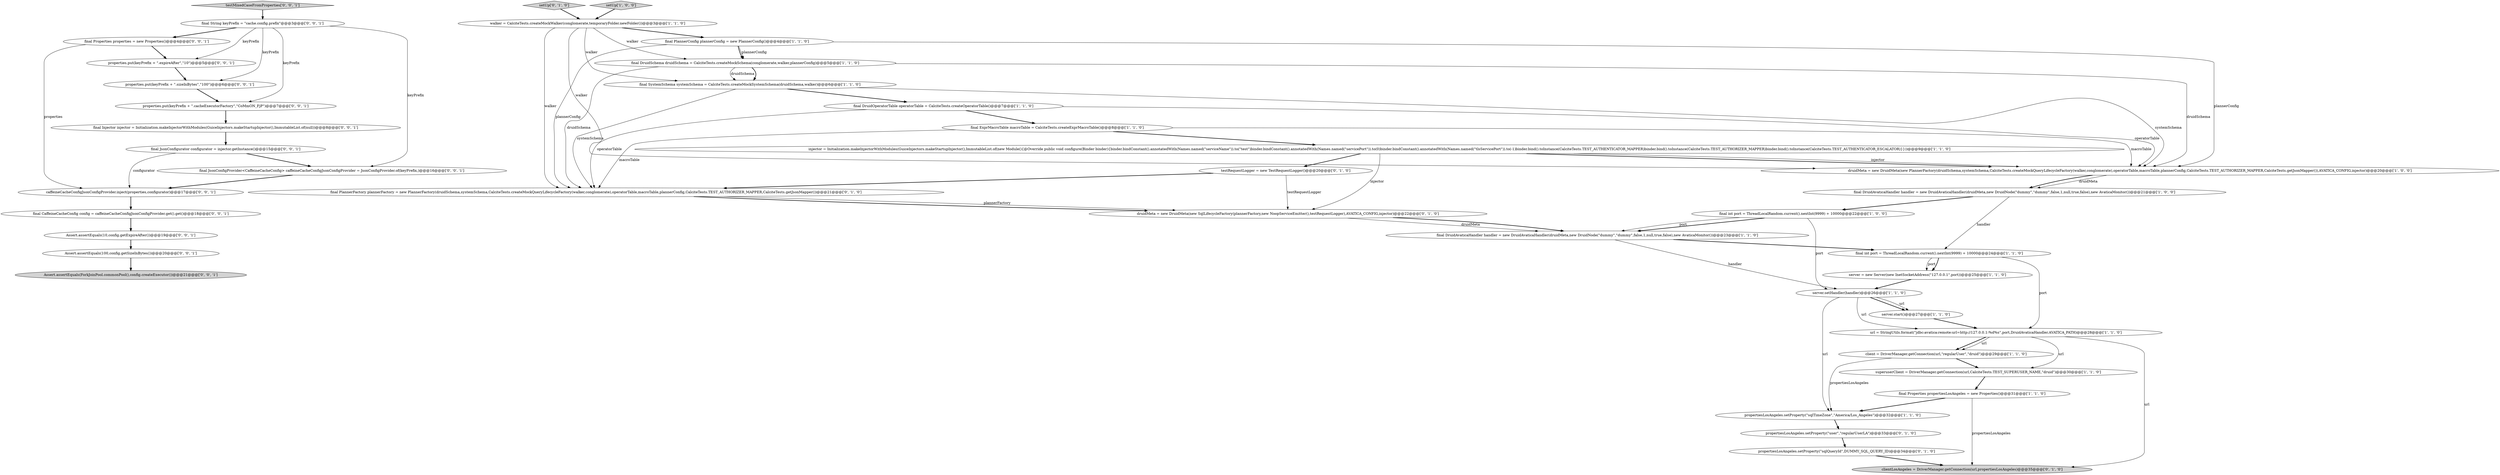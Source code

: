 digraph {
33 [style = filled, label = "final JsonConfigProvider<CaffeineCacheConfig> caffeineCacheConfigJsonConfigProvider = JsonConfigProvider.of(keyPrefix,)@@@16@@@['0', '0', '1']", fillcolor = white, shape = ellipse image = "AAA0AAABBB3BBB"];
18 [style = filled, label = "final int port = ThreadLocalRandom.current().nextInt(9999) + 10000@@@24@@@['1', '1', '0']", fillcolor = white, shape = ellipse image = "AAA0AAABBB1BBB"];
28 [style = filled, label = "properties.put(keyPrefix + \".sizeInBytes\",\"100\")@@@6@@@['0', '0', '1']", fillcolor = white, shape = ellipse image = "AAA0AAABBB3BBB"];
21 [style = filled, label = "setUp['0', '1', '0']", fillcolor = lightgray, shape = diamond image = "AAA0AAABBB2BBB"];
41 [style = filled, label = "Assert.assertEquals(100,config.getSizeInBytes())@@@20@@@['0', '0', '1']", fillcolor = white, shape = ellipse image = "AAA0AAABBB3BBB"];
15 [style = filled, label = "final PlannerConfig plannerConfig = new PlannerConfig()@@@4@@@['1', '1', '0']", fillcolor = white, shape = ellipse image = "AAA0AAABBB1BBB"];
13 [style = filled, label = "setUp['1', '0', '0']", fillcolor = lightgray, shape = diamond image = "AAA0AAABBB1BBB"];
29 [style = filled, label = "final JsonConfigurator configurator = injector.getInstance()@@@15@@@['0', '0', '1']", fillcolor = white, shape = ellipse image = "AAA0AAABBB3BBB"];
26 [style = filled, label = "clientLosAngeles = DriverManager.getConnection(url,propertiesLosAngeles)@@@35@@@['0', '1', '0']", fillcolor = lightgray, shape = ellipse image = "AAA0AAABBB2BBB"];
32 [style = filled, label = "caffeineCacheConfigJsonConfigProvider.inject(properties,configurator)@@@17@@@['0', '0', '1']", fillcolor = white, shape = ellipse image = "AAA0AAABBB3BBB"];
14 [style = filled, label = "propertiesLosAngeles.setProperty(\"sqlTimeZone\",\"America/Los_Angeles\")@@@32@@@['1', '1', '0']", fillcolor = white, shape = ellipse image = "AAA0AAABBB1BBB"];
35 [style = filled, label = "properties.put(keyPrefix + \".cacheExecutorFactory\",\"CoMmON_FjP\")@@@7@@@['0', '0', '1']", fillcolor = white, shape = ellipse image = "AAA0AAABBB3BBB"];
0 [style = filled, label = "druidMeta = new DruidMeta(new PlannerFactory(druidSchema,systemSchema,CalciteTests.createMockQueryLifecycleFactory(walker,conglomerate),operatorTable,macroTable,plannerConfig,CalciteTests.TEST_AUTHORIZER_MAPPER,CalciteTests.getJsonMapper()),AVATICA_CONFIG,injector)@@@20@@@['1', '0', '0']", fillcolor = white, shape = ellipse image = "AAA0AAABBB1BBB"];
3 [style = filled, label = "final DruidAvaticaHandler handler = new DruidAvaticaHandler(druidMeta,new DruidNode(\"dummy\",\"dummy\",false,1,null,true,false),new AvaticaMonitor())@@@23@@@['1', '1', '0']", fillcolor = white, shape = ellipse image = "AAA0AAABBB1BBB"];
40 [style = filled, label = "testMixedCaseFromProperties['0', '0', '1']", fillcolor = lightgray, shape = diamond image = "AAA0AAABBB3BBB"];
39 [style = filled, label = "Assert.assertEquals(10,config.getExpireAfter())@@@19@@@['0', '0', '1']", fillcolor = white, shape = ellipse image = "AAA0AAABBB3BBB"];
17 [style = filled, label = "server = new Server(new InetSocketAddress(\"127.0.0.1\",port))@@@25@@@['1', '1', '0']", fillcolor = white, shape = ellipse image = "AAA0AAABBB1BBB"];
2 [style = filled, label = "final DruidAvaticaHandler handler = new DruidAvaticaHandler(druidMeta,new DruidNode(\"dummy\",\"dummy\",false,1,null,true,false),new AvaticaMonitor())@@@21@@@['1', '0', '0']", fillcolor = white, shape = ellipse image = "AAA0AAABBB1BBB"];
12 [style = filled, label = "final SystemSchema systemSchema = CalciteTests.createMockSystemSchema(druidSchema,walker)@@@6@@@['1', '1', '0']", fillcolor = white, shape = ellipse image = "AAA0AAABBB1BBB"];
27 [style = filled, label = "druidMeta = new DruidMeta(new SqlLifecycleFactory(plannerFactory,new NoopServiceEmitter(),testRequestLogger),AVATICA_CONFIG,injector)@@@22@@@['0', '1', '0']", fillcolor = white, shape = ellipse image = "AAA1AAABBB2BBB"];
16 [style = filled, label = "final ExprMacroTable macroTable = CalciteTests.createExprMacroTable()@@@8@@@['1', '1', '0']", fillcolor = white, shape = ellipse image = "AAA0AAABBB1BBB"];
19 [style = filled, label = "server.setHandler(handler)@@@26@@@['1', '1', '0']", fillcolor = white, shape = ellipse image = "AAA0AAABBB1BBB"];
11 [style = filled, label = "walker = CalciteTests.createMockWalker(conglomerate,temporaryFolder.newFolder())@@@3@@@['1', '1', '0']", fillcolor = white, shape = ellipse image = "AAA0AAABBB1BBB"];
37 [style = filled, label = "final Injector injector = Initialization.makeInjectorWithModules(GuiceInjectors.makeStartupInjector(),ImmutableList.of(null))@@@8@@@['0', '0', '1']", fillcolor = white, shape = ellipse image = "AAA0AAABBB3BBB"];
20 [style = filled, label = "superuserClient = DriverManager.getConnection(url,CalciteTests.TEST_SUPERUSER_NAME,\"druid\")@@@30@@@['1', '1', '0']", fillcolor = white, shape = ellipse image = "AAA0AAABBB1BBB"];
38 [style = filled, label = "Assert.assertEquals(ForkJoinPool.commonPool(),config.createExecutor())@@@21@@@['0', '0', '1']", fillcolor = lightgray, shape = ellipse image = "AAA0AAABBB3BBB"];
10 [style = filled, label = "client = DriverManager.getConnection(url,\"regularUser\",\"druid\")@@@29@@@['1', '1', '0']", fillcolor = white, shape = ellipse image = "AAA0AAABBB1BBB"];
8 [style = filled, label = "final Properties propertiesLosAngeles = new Properties()@@@31@@@['1', '1', '0']", fillcolor = white, shape = ellipse image = "AAA0AAABBB1BBB"];
30 [style = filled, label = "properties.put(keyPrefix + \".expireAfter\",\"10\")@@@5@@@['0', '0', '1']", fillcolor = white, shape = ellipse image = "AAA0AAABBB3BBB"];
9 [style = filled, label = "final int port = ThreadLocalRandom.current().nextInt(9999) + 10000@@@22@@@['1', '0', '0']", fillcolor = white, shape = ellipse image = "AAA0AAABBB1BBB"];
7 [style = filled, label = "final DruidOperatorTable operatorTable = CalciteTests.createOperatorTable()@@@7@@@['1', '1', '0']", fillcolor = white, shape = ellipse image = "AAA0AAABBB1BBB"];
22 [style = filled, label = "propertiesLosAngeles.setProperty(\"sqlQueryId\",DUMMY_SQL_QUERY_ID)@@@34@@@['0', '1', '0']", fillcolor = white, shape = ellipse image = "AAA1AAABBB2BBB"];
4 [style = filled, label = "server.start()@@@27@@@['1', '1', '0']", fillcolor = white, shape = ellipse image = "AAA0AAABBB1BBB"];
31 [style = filled, label = "final Properties properties = new Properties()@@@4@@@['0', '0', '1']", fillcolor = white, shape = ellipse image = "AAA0AAABBB3BBB"];
24 [style = filled, label = "final PlannerFactory plannerFactory = new PlannerFactory(druidSchema,systemSchema,CalciteTests.createMockQueryLifecycleFactory(walker,conglomerate),operatorTable,macroTable,plannerConfig,CalciteTests.TEST_AUTHORIZER_MAPPER,CalciteTests.getJsonMapper())@@@21@@@['0', '1', '0']", fillcolor = white, shape = ellipse image = "AAA1AAABBB2BBB"];
36 [style = filled, label = "final CaffeineCacheConfig config = caffeineCacheConfigJsonConfigProvider.get().get()@@@18@@@['0', '0', '1']", fillcolor = white, shape = ellipse image = "AAA0AAABBB3BBB"];
6 [style = filled, label = "final DruidSchema druidSchema = CalciteTests.createMockSchema(conglomerate,walker,plannerConfig)@@@5@@@['1', '1', '0']", fillcolor = white, shape = ellipse image = "AAA0AAABBB1BBB"];
25 [style = filled, label = "testRequestLogger = new TestRequestLogger()@@@20@@@['0', '1', '0']", fillcolor = white, shape = ellipse image = "AAA0AAABBB2BBB"];
34 [style = filled, label = "final String keyPrefix = \"cache.config.prefix\"@@@3@@@['0', '0', '1']", fillcolor = white, shape = ellipse image = "AAA0AAABBB3BBB"];
23 [style = filled, label = "propertiesLosAngeles.setProperty(\"user\",\"regularUserLA\")@@@33@@@['0', '1', '0']", fillcolor = white, shape = ellipse image = "AAA0AAABBB2BBB"];
1 [style = filled, label = "url = StringUtils.format(\"jdbc:avatica:remote:url=http://127.0.0.1:%d%s\",port,DruidAvaticaHandler.AVATICA_PATH)@@@28@@@['1', '1', '0']", fillcolor = white, shape = ellipse image = "AAA0AAABBB1BBB"];
5 [style = filled, label = "injector = Initialization.makeInjectorWithModules(GuiceInjectors.makeStartupInjector(),ImmutableList.of(new Module(){@Override public void configure(Binder binder){binder.bindConstant().annotatedWith(Names.named(\"serviceName\")).to(\"test\")binder.bindConstant().annotatedWith(Names.named(\"servicePort\")).to(0)binder.bindConstant().annotatedWith(Names.named(\"tlsServicePort\")).to(-1)binder.bind().toInstance(CalciteTests.TEST_AUTHENTICATOR_MAPPER)binder.bind().toInstance(CalciteTests.TEST_AUTHORIZER_MAPPER)binder.bind().toInstance(CalciteTests.TEST_AUTHENTICATOR_ESCALATOR)}}))@@@9@@@['1', '1', '0']", fillcolor = white, shape = ellipse image = "AAA0AAABBB1BBB"];
23->22 [style = bold, label=""];
12->7 [style = bold, label=""];
21->11 [style = bold, label=""];
25->27 [style = solid, label="testRequestLogger"];
8->14 [style = bold, label=""];
10->14 [style = solid, label="propertiesLosAngeles"];
1->20 [style = solid, label="url"];
28->35 [style = bold, label=""];
34->30 [style = solid, label="keyPrefix"];
1->10 [style = bold, label=""];
3->19 [style = solid, label="handler"];
6->0 [style = solid, label="druidSchema"];
5->27 [style = solid, label="injector"];
27->3 [style = solid, label="druidMeta"];
6->24 [style = solid, label="druidSchema"];
27->3 [style = bold, label=""];
31->32 [style = solid, label="properties"];
16->24 [style = solid, label="macroTable"];
17->19 [style = bold, label=""];
25->24 [style = bold, label=""];
7->16 [style = bold, label=""];
9->3 [style = bold, label=""];
34->33 [style = solid, label="keyPrefix"];
1->26 [style = solid, label="url"];
16->0 [style = solid, label="macroTable"];
20->8 [style = bold, label=""];
11->15 [style = bold, label=""];
33->32 [style = bold, label=""];
11->0 [style = solid, label="walker"];
3->18 [style = bold, label=""];
9->19 [style = solid, label="port"];
18->17 [style = solid, label="port"];
15->6 [style = bold, label=""];
4->1 [style = bold, label=""];
39->41 [style = bold, label=""];
32->36 [style = bold, label=""];
2->9 [style = bold, label=""];
37->29 [style = bold, label=""];
5->0 [style = bold, label=""];
13->11 [style = bold, label=""];
8->26 [style = solid, label="propertiesLosAngeles"];
22->26 [style = bold, label=""];
5->25 [style = bold, label=""];
11->24 [style = solid, label="walker"];
34->31 [style = bold, label=""];
29->32 [style = solid, label="configurator"];
35->37 [style = bold, label=""];
41->38 [style = bold, label=""];
0->2 [style = solid, label="druidMeta"];
40->34 [style = bold, label=""];
34->28 [style = solid, label="keyPrefix"];
6->12 [style = bold, label=""];
19->4 [style = bold, label=""];
11->6 [style = solid, label="walker"];
12->0 [style = solid, label="systemSchema"];
16->5 [style = bold, label=""];
14->23 [style = bold, label=""];
30->28 [style = bold, label=""];
19->14 [style = solid, label="url"];
18->17 [style = bold, label=""];
11->12 [style = solid, label="walker"];
7->0 [style = solid, label="operatorTable"];
31->30 [style = bold, label=""];
24->27 [style = bold, label=""];
5->0 [style = solid, label="injector"];
19->4 [style = solid, label="url"];
0->2 [style = bold, label=""];
19->1 [style = solid, label="url"];
7->24 [style = solid, label="operatorTable"];
34->35 [style = solid, label="keyPrefix"];
2->18 [style = solid, label="handler"];
12->24 [style = solid, label="systemSchema"];
15->0 [style = solid, label="plannerConfig"];
29->33 [style = bold, label=""];
36->39 [style = bold, label=""];
15->6 [style = solid, label="plannerConfig"];
9->3 [style = solid, label="port"];
18->1 [style = solid, label="port"];
15->24 [style = solid, label="plannerConfig"];
24->27 [style = solid, label="plannerFactory"];
1->10 [style = solid, label="url"];
6->12 [style = solid, label="druidSchema"];
10->20 [style = bold, label=""];
}

